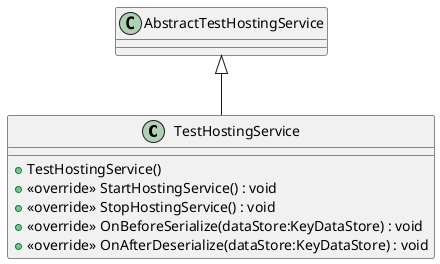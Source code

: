 @startuml
class TestHostingService {
    + TestHostingService()
    + <<override>> StartHostingService() : void
    + <<override>> StopHostingService() : void
    + <<override>> OnBeforeSerialize(dataStore:KeyDataStore) : void
    + <<override>> OnAfterDeserialize(dataStore:KeyDataStore) : void
}
AbstractTestHostingService <|-- TestHostingService
@enduml
